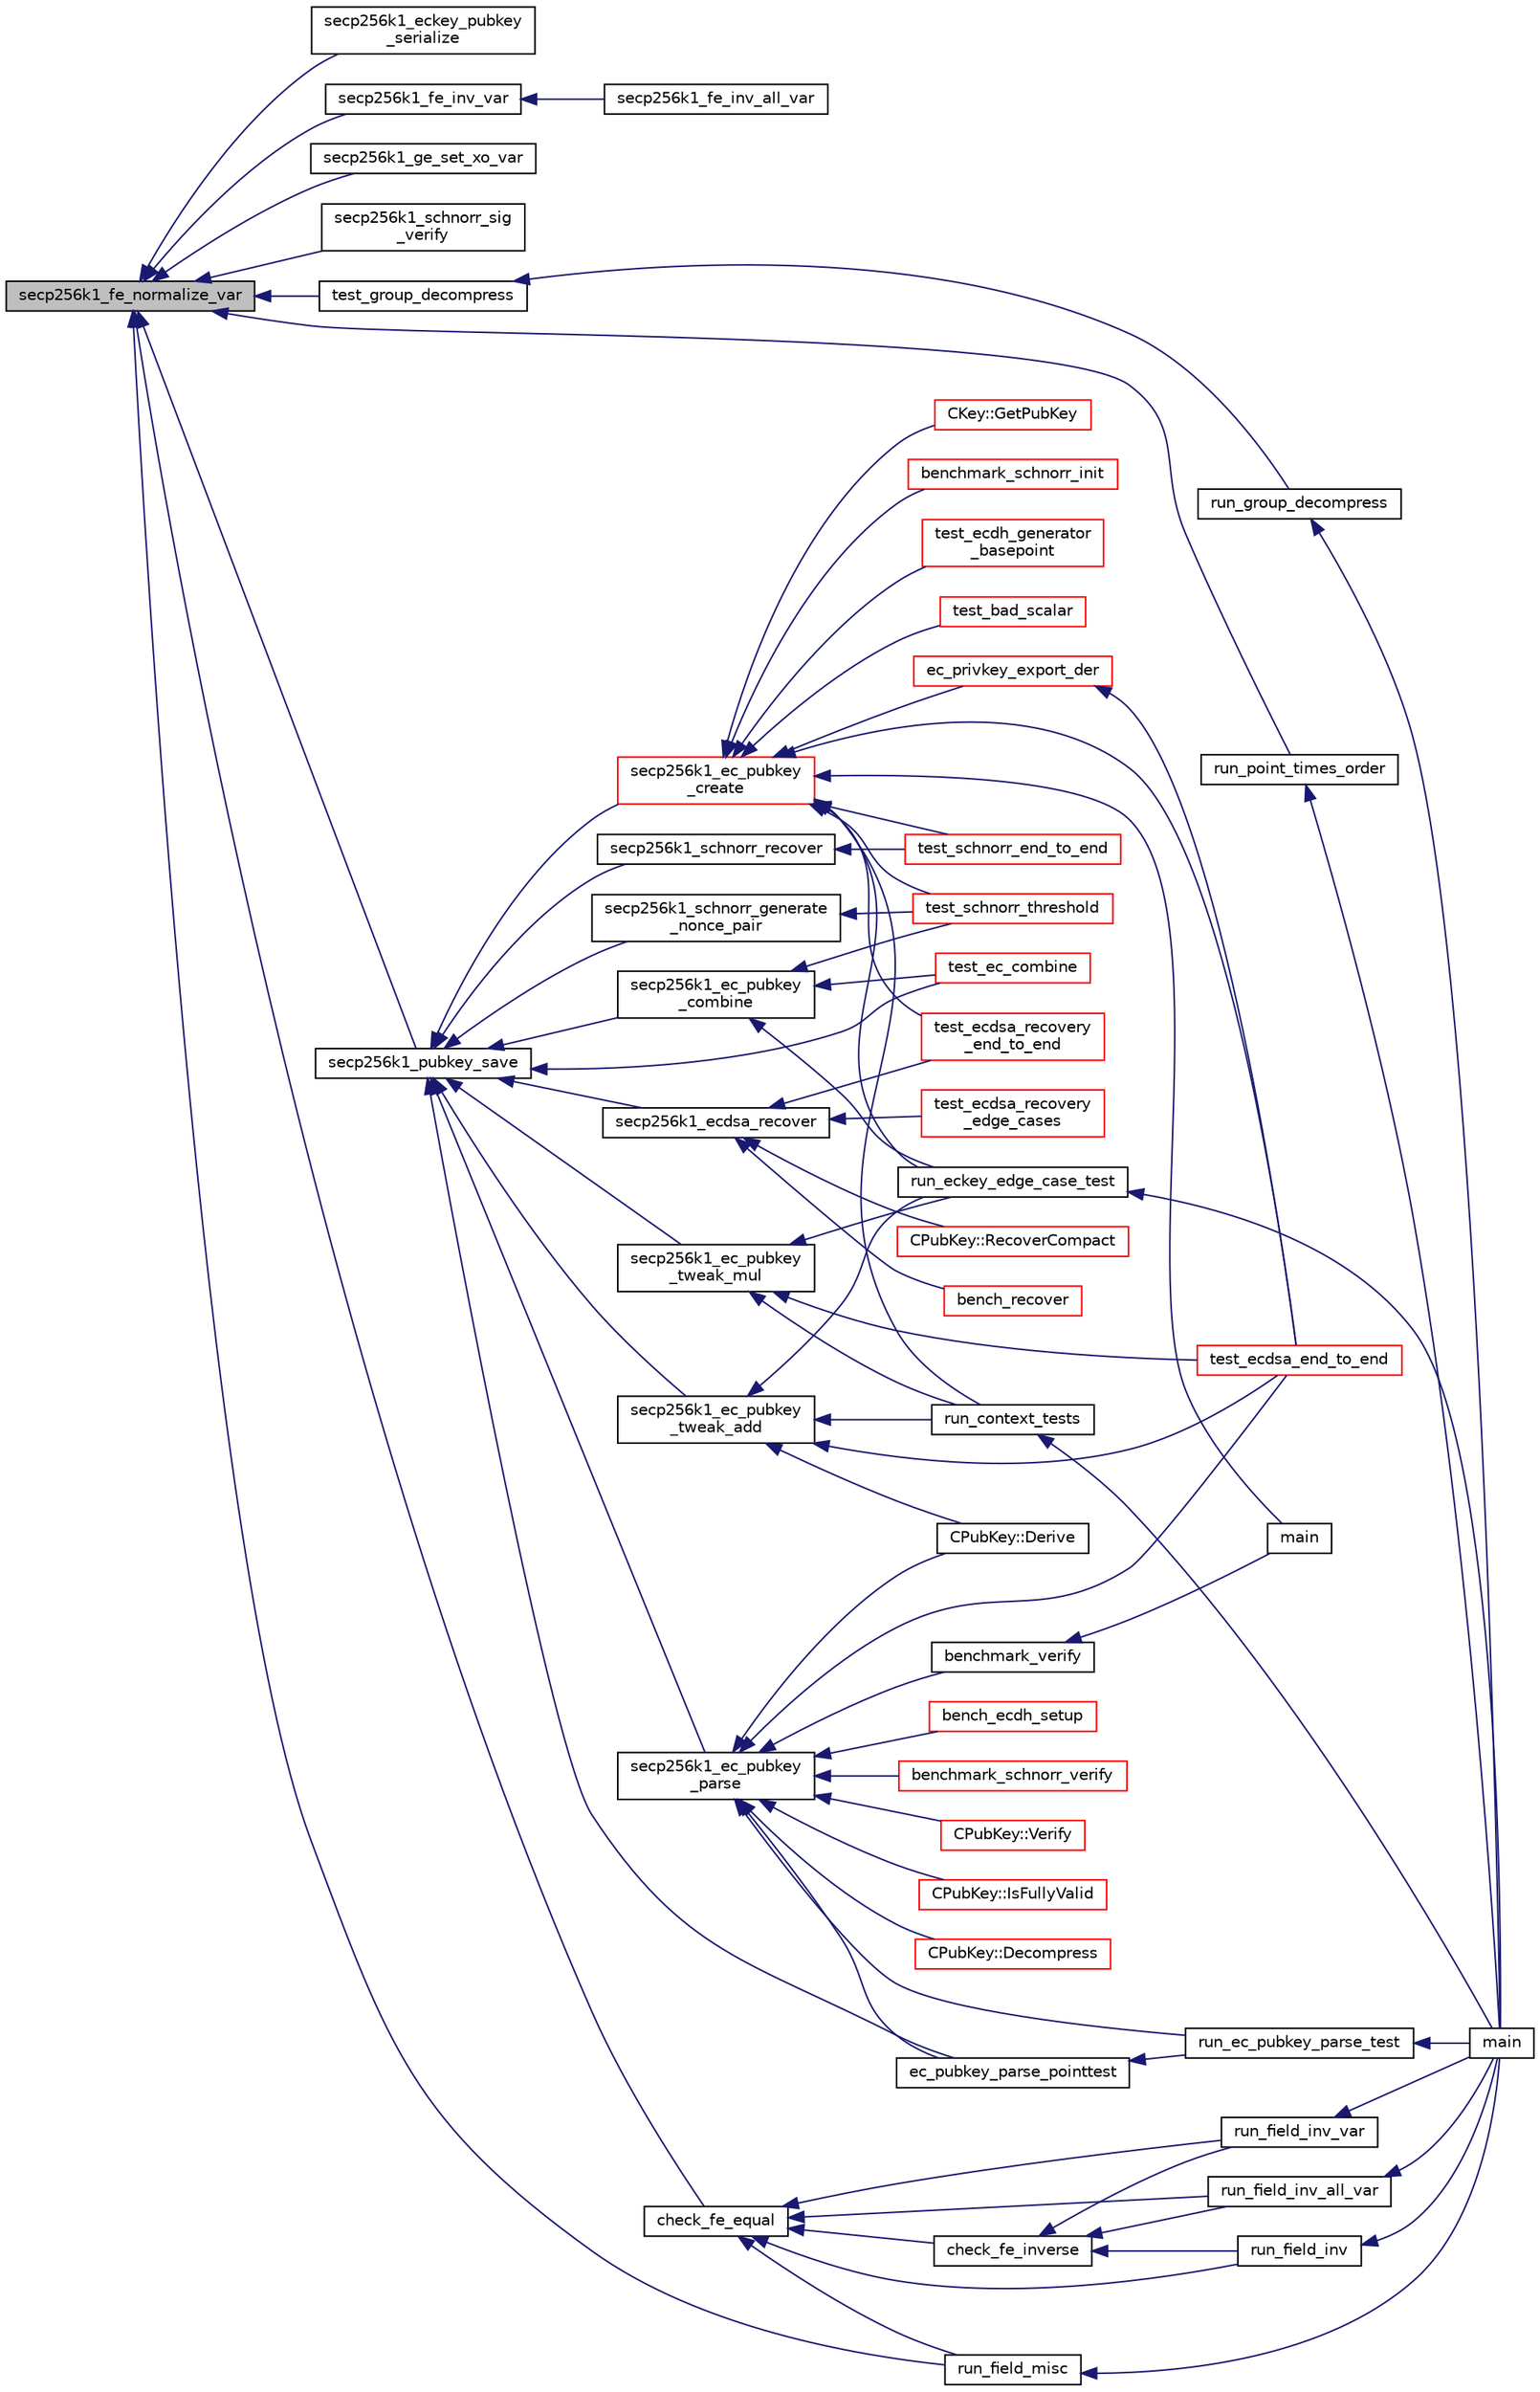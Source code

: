 digraph "secp256k1_fe_normalize_var"
{
  edge [fontname="Helvetica",fontsize="10",labelfontname="Helvetica",labelfontsize="10"];
  node [fontname="Helvetica",fontsize="10",shape=record];
  rankdir="LR";
  Node1170 [label="secp256k1_fe_normalize_var",height=0.2,width=0.4,color="black", fillcolor="grey75", style="filled", fontcolor="black"];
  Node1170 -> Node1171 [dir="back",color="midnightblue",fontsize="10",style="solid",fontname="Helvetica"];
  Node1171 [label="secp256k1_eckey_pubkey\l_serialize",height=0.2,width=0.4,color="black", fillcolor="white", style="filled",URL="$de/dd9/eckey__impl_8h.html#ae1f52342d70928f16c8e606da59e6aa6"];
  Node1170 -> Node1172 [dir="back",color="midnightblue",fontsize="10",style="solid",fontname="Helvetica"];
  Node1172 [label="secp256k1_fe_inv_var",height=0.2,width=0.4,color="black", fillcolor="white", style="filled",URL="$d7/d0b/field__impl_8h.html#a0090ecfb39b34a8965cc16ae1feca5aa"];
  Node1172 -> Node1173 [dir="back",color="midnightblue",fontsize="10",style="solid",fontname="Helvetica"];
  Node1173 [label="secp256k1_fe_inv_all_var",height=0.2,width=0.4,color="black", fillcolor="white", style="filled",URL="$d7/d0b/field__impl_8h.html#a728a757d8960973603be6f3b2aa13f4e"];
  Node1170 -> Node1174 [dir="back",color="midnightblue",fontsize="10",style="solid",fontname="Helvetica"];
  Node1174 [label="secp256k1_ge_set_xo_var",height=0.2,width=0.4,color="black", fillcolor="white", style="filled",URL="$d6/d60/group__impl_8h.html#a3c3d9154b093bb4ed48ba55e4c28a0b5"];
  Node1170 -> Node1175 [dir="back",color="midnightblue",fontsize="10",style="solid",fontname="Helvetica"];
  Node1175 [label="secp256k1_schnorr_sig\l_verify",height=0.2,width=0.4,color="black", fillcolor="white", style="filled",URL="$d9/d8b/schnorr__impl_8h.html#ad8ac32b20746524ea3b97ab609117daa"];
  Node1170 -> Node1176 [dir="back",color="midnightblue",fontsize="10",style="solid",fontname="Helvetica"];
  Node1176 [label="secp256k1_pubkey_save",height=0.2,width=0.4,color="black", fillcolor="white", style="filled",URL="$d1/d8c/secp256k1_8c.html#aa061c9c5c861017bef990e5c4653e0f4"];
  Node1176 -> Node1177 [dir="back",color="midnightblue",fontsize="10",style="solid",fontname="Helvetica"];
  Node1177 [label="secp256k1_ecdsa_recover",height=0.2,width=0.4,color="black", fillcolor="white", style="filled",URL="$d6/d5d/recovery_2main__impl_8h.html#a75f3e32e9a25eac9e8f9d3a5a8b0dc94",tooltip="Recover an ECDSA public key from a signature. "];
  Node1177 -> Node1178 [dir="back",color="midnightblue",fontsize="10",style="solid",fontname="Helvetica"];
  Node1178 [label="CPubKey::RecoverCompact",height=0.2,width=0.4,color="red", fillcolor="white", style="filled",URL="$da/d4e/class_c_pub_key.html#a169505e735a02db385486b0affeb565c"];
  Node1177 -> Node1240 [dir="back",color="midnightblue",fontsize="10",style="solid",fontname="Helvetica"];
  Node1240 [label="bench_recover",height=0.2,width=0.4,color="red", fillcolor="white", style="filled",URL="$d7/d8e/bench__recover_8c.html#a6bbc6888c36d93d55e5410b25121db10"];
  Node1177 -> Node1242 [dir="back",color="midnightblue",fontsize="10",style="solid",fontname="Helvetica"];
  Node1242 [label="test_ecdsa_recovery\l_end_to_end",height=0.2,width=0.4,color="red", fillcolor="white", style="filled",URL="$d3/d71/recovery_2tests__impl_8h.html#a70649882936497184992dfaa06b1106f"];
  Node1177 -> Node1245 [dir="back",color="midnightblue",fontsize="10",style="solid",fontname="Helvetica"];
  Node1245 [label="test_ecdsa_recovery\l_edge_cases",height=0.2,width=0.4,color="red", fillcolor="white", style="filled",URL="$d3/d71/recovery_2tests__impl_8h.html#ad6d3138600637a7c940bc40a22795e46"];
  Node1176 -> Node1246 [dir="back",color="midnightblue",fontsize="10",style="solid",fontname="Helvetica"];
  Node1246 [label="secp256k1_schnorr_recover",height=0.2,width=0.4,color="black", fillcolor="white", style="filled",URL="$d9/dab/schnorr_2main__impl_8h.html#aa4480a44de97ffc056712ea9fd9631c5",tooltip="Recover an EC public key from a Schnorr signature created using secp256k1_schnorr_sign. "];
  Node1246 -> Node1247 [dir="back",color="midnightblue",fontsize="10",style="solid",fontname="Helvetica"];
  Node1247 [label="test_schnorr_end_to_end",height=0.2,width=0.4,color="red", fillcolor="white", style="filled",URL="$d4/d1d/schnorr_2tests__impl_8h.html#a0fadfae101d2df588a044f55eafcc0e6"];
  Node1176 -> Node1249 [dir="back",color="midnightblue",fontsize="10",style="solid",fontname="Helvetica"];
  Node1249 [label="secp256k1_schnorr_generate\l_nonce_pair",height=0.2,width=0.4,color="black", fillcolor="white", style="filled",URL="$d9/dab/schnorr_2main__impl_8h.html#a67c4e4b188db3530c2e8808162f3a3c5",tooltip="Generate a nonce pair deterministically for use with secp256k1_schnorr_partial_sign. "];
  Node1249 -> Node1250 [dir="back",color="midnightblue",fontsize="10",style="solid",fontname="Helvetica"];
  Node1250 [label="test_schnorr_threshold",height=0.2,width=0.4,color="red", fillcolor="white", style="filled",URL="$d4/d1d/schnorr_2tests__impl_8h.html#a7c79e0204a103b99844bdf1b2ac4cb57"];
  Node1176 -> Node1251 [dir="back",color="midnightblue",fontsize="10",style="solid",fontname="Helvetica"];
  Node1251 [label="secp256k1_ec_pubkey\l_parse",height=0.2,width=0.4,color="black", fillcolor="white", style="filled",URL="$d1/d8c/secp256k1_8c.html#a4a359778a7faf65fba9d34db17642d20",tooltip="Parse a variable-length public key into the pubkey object. "];
  Node1251 -> Node1252 [dir="back",color="midnightblue",fontsize="10",style="solid",fontname="Helvetica"];
  Node1252 [label="CPubKey::Verify",height=0.2,width=0.4,color="red", fillcolor="white", style="filled",URL="$da/d4e/class_c_pub_key.html#a5b3fef213b227394ca9d0a1e3baa957e"];
  Node1251 -> Node1403 [dir="back",color="midnightblue",fontsize="10",style="solid",fontname="Helvetica"];
  Node1403 [label="CPubKey::IsFullyValid",height=0.2,width=0.4,color="red", fillcolor="white", style="filled",URL="$da/d4e/class_c_pub_key.html#a69d8d49962240a5696410229dd83c93e"];
  Node1251 -> Node1408 [dir="back",color="midnightblue",fontsize="10",style="solid",fontname="Helvetica"];
  Node1408 [label="CPubKey::Decompress",height=0.2,width=0.4,color="red", fillcolor="white", style="filled",URL="$da/d4e/class_c_pub_key.html#a572689418fecf47b300a11519bc3da36"];
  Node1251 -> Node1410 [dir="back",color="midnightblue",fontsize="10",style="solid",fontname="Helvetica"];
  Node1410 [label="CPubKey::Derive",height=0.2,width=0.4,color="black", fillcolor="white", style="filled",URL="$da/d4e/class_c_pub_key.html#a6e70269c1be731ace2fce8bfba9a0c36"];
  Node1251 -> Node1411 [dir="back",color="midnightblue",fontsize="10",style="solid",fontname="Helvetica"];
  Node1411 [label="bench_ecdh_setup",height=0.2,width=0.4,color="red", fillcolor="white", style="filled",URL="$da/d1c/bench__ecdh_8c.html#a2afcc388be168d338b21eb22c4991df0"];
  Node1251 -> Node1413 [dir="back",color="midnightblue",fontsize="10",style="solid",fontname="Helvetica"];
  Node1413 [label="benchmark_schnorr_verify",height=0.2,width=0.4,color="red", fillcolor="white", style="filled",URL="$d0/df4/bench__schnorr__verify_8c.html#a45550cf8aad65472340a81f6f05c6546"];
  Node1251 -> Node1415 [dir="back",color="midnightblue",fontsize="10",style="solid",fontname="Helvetica"];
  Node1415 [label="benchmark_verify",height=0.2,width=0.4,color="black", fillcolor="white", style="filled",URL="$dd/d4a/bench__verify_8c.html#aad3aa8194973c32b12fa5d7eb1b0a462"];
  Node1415 -> Node1416 [dir="back",color="midnightblue",fontsize="10",style="solid",fontname="Helvetica"];
  Node1416 [label="main",height=0.2,width=0.4,color="black", fillcolor="white", style="filled",URL="$dd/d4a/bench__verify_8c.html#a840291bc02cba5474a4cb46a9b9566fe"];
  Node1251 -> Node1417 [dir="back",color="midnightblue",fontsize="10",style="solid",fontname="Helvetica"];
  Node1417 [label="ec_pubkey_parse_pointtest",height=0.2,width=0.4,color="black", fillcolor="white", style="filled",URL="$d5/d7f/tests_8c.html#ab33610b81949f135f12a8f2aab3dc192"];
  Node1417 -> Node1418 [dir="back",color="midnightblue",fontsize="10",style="solid",fontname="Helvetica"];
  Node1418 [label="run_ec_pubkey_parse_test",height=0.2,width=0.4,color="black", fillcolor="white", style="filled",URL="$d5/d7f/tests_8c.html#a24bd2af11fcef9c3f2abb62862d6fe97"];
  Node1418 -> Node1244 [dir="back",color="midnightblue",fontsize="10",style="solid",fontname="Helvetica"];
  Node1244 [label="main",height=0.2,width=0.4,color="black", fillcolor="white", style="filled",URL="$d5/d7f/tests_8c.html#a3c04138a5bfe5d72780bb7e82a18e627"];
  Node1251 -> Node1418 [dir="back",color="midnightblue",fontsize="10",style="solid",fontname="Helvetica"];
  Node1251 -> Node1419 [dir="back",color="midnightblue",fontsize="10",style="solid",fontname="Helvetica"];
  Node1419 [label="test_ecdsa_end_to_end",height=0.2,width=0.4,color="red", fillcolor="white", style="filled",URL="$d5/d7f/tests_8c.html#a3fc9dc1908215215a68690ea1bfa8bcd"];
  Node1176 -> Node1421 [dir="back",color="midnightblue",fontsize="10",style="solid",fontname="Helvetica"];
  Node1421 [label="secp256k1_ec_pubkey\l_create",height=0.2,width=0.4,color="red", fillcolor="white", style="filled",URL="$d1/d8c/secp256k1_8c.html#ac5806cffd3278e64f863027eaa8e1284",tooltip="Compute the public key for a secret key. "];
  Node1421 -> Node1422 [dir="back",color="midnightblue",fontsize="10",style="solid",fontname="Helvetica"];
  Node1422 [label="ec_privkey_export_der",height=0.2,width=0.4,color="red", fillcolor="white", style="filled",URL="$d1/dbc/key_8cpp.html#a8cafc8a5eaf9a41f141e31d7c42ed7b9"];
  Node1422 -> Node1419 [dir="back",color="midnightblue",fontsize="10",style="solid",fontname="Helvetica"];
  Node1421 -> Node1428 [dir="back",color="midnightblue",fontsize="10",style="solid",fontname="Helvetica"];
  Node1428 [label="CKey::GetPubKey",height=0.2,width=0.4,color="red", fillcolor="white", style="filled",URL="$d2/d63/class_c_key.html#aa1085c59603a62db6ec776300f250337"];
  Node1421 -> Node1470 [dir="back",color="midnightblue",fontsize="10",style="solid",fontname="Helvetica"];
  Node1470 [label="benchmark_schnorr_init",height=0.2,width=0.4,color="red", fillcolor="white", style="filled",URL="$d0/df4/bench__schnorr__verify_8c.html#a1017a4ccacfa7f4de5828701acce8184"];
  Node1421 -> Node1416 [dir="back",color="midnightblue",fontsize="10",style="solid",fontname="Helvetica"];
  Node1421 -> Node1471 [dir="back",color="midnightblue",fontsize="10",style="solid",fontname="Helvetica"];
  Node1471 [label="test_ecdh_generator\l_basepoint",height=0.2,width=0.4,color="red", fillcolor="white", style="filled",URL="$d5/d65/ecdh_2tests__impl_8h.html#ab13157e14f777c18f14fefc834d067c5"];
  Node1421 -> Node1473 [dir="back",color="midnightblue",fontsize="10",style="solid",fontname="Helvetica"];
  Node1473 [label="test_bad_scalar",height=0.2,width=0.4,color="red", fillcolor="white", style="filled",URL="$d5/d65/ecdh_2tests__impl_8h.html#a505bff7cea922e6d8aa4f7525cfd191a"];
  Node1421 -> Node1242 [dir="back",color="midnightblue",fontsize="10",style="solid",fontname="Helvetica"];
  Node1421 -> Node1247 [dir="back",color="midnightblue",fontsize="10",style="solid",fontname="Helvetica"];
  Node1421 -> Node1250 [dir="back",color="midnightblue",fontsize="10",style="solid",fontname="Helvetica"];
  Node1421 -> Node1474 [dir="back",color="midnightblue",fontsize="10",style="solid",fontname="Helvetica"];
  Node1474 [label="run_context_tests",height=0.2,width=0.4,color="black", fillcolor="white", style="filled",URL="$d5/d7f/tests_8c.html#a2f9713526b1e988694c6e2026a6fce69"];
  Node1474 -> Node1244 [dir="back",color="midnightblue",fontsize="10",style="solid",fontname="Helvetica"];
  Node1421 -> Node1475 [dir="back",color="midnightblue",fontsize="10",style="solid",fontname="Helvetica"];
  Node1475 [label="run_eckey_edge_case_test",height=0.2,width=0.4,color="black", fillcolor="white", style="filled",URL="$d5/d7f/tests_8c.html#a32498e86a99a258f68cd4b1176f47966"];
  Node1475 -> Node1244 [dir="back",color="midnightblue",fontsize="10",style="solid",fontname="Helvetica"];
  Node1421 -> Node1419 [dir="back",color="midnightblue",fontsize="10",style="solid",fontname="Helvetica"];
  Node1176 -> Node1476 [dir="back",color="midnightblue",fontsize="10",style="solid",fontname="Helvetica"];
  Node1476 [label="secp256k1_ec_pubkey\l_tweak_add",height=0.2,width=0.4,color="black", fillcolor="white", style="filled",URL="$d1/d8c/secp256k1_8c.html#ae298cd31c7f5f3e12a1adb27c4831c68",tooltip="Tweak a public key by adding tweak times the generator to it. "];
  Node1476 -> Node1410 [dir="back",color="midnightblue",fontsize="10",style="solid",fontname="Helvetica"];
  Node1476 -> Node1474 [dir="back",color="midnightblue",fontsize="10",style="solid",fontname="Helvetica"];
  Node1476 -> Node1475 [dir="back",color="midnightblue",fontsize="10",style="solid",fontname="Helvetica"];
  Node1476 -> Node1419 [dir="back",color="midnightblue",fontsize="10",style="solid",fontname="Helvetica"];
  Node1176 -> Node1477 [dir="back",color="midnightblue",fontsize="10",style="solid",fontname="Helvetica"];
  Node1477 [label="secp256k1_ec_pubkey\l_tweak_mul",height=0.2,width=0.4,color="black", fillcolor="white", style="filled",URL="$d1/d8c/secp256k1_8c.html#a6d391761d8c1cb4875d6d0b348d31cec",tooltip="Tweak a public key by multiplying it by a tweak value. "];
  Node1477 -> Node1474 [dir="back",color="midnightblue",fontsize="10",style="solid",fontname="Helvetica"];
  Node1477 -> Node1475 [dir="back",color="midnightblue",fontsize="10",style="solid",fontname="Helvetica"];
  Node1477 -> Node1419 [dir="back",color="midnightblue",fontsize="10",style="solid",fontname="Helvetica"];
  Node1176 -> Node1478 [dir="back",color="midnightblue",fontsize="10",style="solid",fontname="Helvetica"];
  Node1478 [label="secp256k1_ec_pubkey\l_combine",height=0.2,width=0.4,color="black", fillcolor="white", style="filled",URL="$d1/d8c/secp256k1_8c.html#a92498665c38198fc1943e463c017c140",tooltip="Add a number of public keys together. "];
  Node1478 -> Node1250 [dir="back",color="midnightblue",fontsize="10",style="solid",fontname="Helvetica"];
  Node1478 -> Node1479 [dir="back",color="midnightblue",fontsize="10",style="solid",fontname="Helvetica"];
  Node1479 [label="test_ec_combine",height=0.2,width=0.4,color="red", fillcolor="white", style="filled",URL="$d5/d7f/tests_8c.html#af668387a475fa94107e316b2ddc003cf"];
  Node1478 -> Node1475 [dir="back",color="midnightblue",fontsize="10",style="solid",fontname="Helvetica"];
  Node1176 -> Node1479 [dir="back",color="midnightblue",fontsize="10",style="solid",fontname="Helvetica"];
  Node1176 -> Node1417 [dir="back",color="midnightblue",fontsize="10",style="solid",fontname="Helvetica"];
  Node1170 -> Node1481 [dir="back",color="midnightblue",fontsize="10",style="solid",fontname="Helvetica"];
  Node1481 [label="check_fe_equal",height=0.2,width=0.4,color="black", fillcolor="white", style="filled",URL="$d5/d7f/tests_8c.html#ae88750c3ab1238b2d8f8fa8a8ab67855"];
  Node1481 -> Node1482 [dir="back",color="midnightblue",fontsize="10",style="solid",fontname="Helvetica"];
  Node1482 [label="check_fe_inverse",height=0.2,width=0.4,color="black", fillcolor="white", style="filled",URL="$d5/d7f/tests_8c.html#a9fe4a53634c0f9e17b1f74e55ea8de99"];
  Node1482 -> Node1483 [dir="back",color="midnightblue",fontsize="10",style="solid",fontname="Helvetica"];
  Node1483 [label="run_field_inv",height=0.2,width=0.4,color="black", fillcolor="white", style="filled",URL="$d5/d7f/tests_8c.html#ad636c10e982fafdb8f6ddeb3d1424b2d"];
  Node1483 -> Node1244 [dir="back",color="midnightblue",fontsize="10",style="solid",fontname="Helvetica"];
  Node1482 -> Node1484 [dir="back",color="midnightblue",fontsize="10",style="solid",fontname="Helvetica"];
  Node1484 [label="run_field_inv_var",height=0.2,width=0.4,color="black", fillcolor="white", style="filled",URL="$d5/d7f/tests_8c.html#ad83214628412557c86e3c1d01270c83a"];
  Node1484 -> Node1244 [dir="back",color="midnightblue",fontsize="10",style="solid",fontname="Helvetica"];
  Node1482 -> Node1485 [dir="back",color="midnightblue",fontsize="10",style="solid",fontname="Helvetica"];
  Node1485 [label="run_field_inv_all_var",height=0.2,width=0.4,color="black", fillcolor="white", style="filled",URL="$d5/d7f/tests_8c.html#afb738ef4c7077ce703c56beefcb29653"];
  Node1485 -> Node1244 [dir="back",color="midnightblue",fontsize="10",style="solid",fontname="Helvetica"];
  Node1481 -> Node1486 [dir="back",color="midnightblue",fontsize="10",style="solid",fontname="Helvetica"];
  Node1486 [label="run_field_misc",height=0.2,width=0.4,color="black", fillcolor="white", style="filled",URL="$d5/d7f/tests_8c.html#a407b4cff8cbc365e753f2a1d70b45f81"];
  Node1486 -> Node1244 [dir="back",color="midnightblue",fontsize="10",style="solid",fontname="Helvetica"];
  Node1481 -> Node1483 [dir="back",color="midnightblue",fontsize="10",style="solid",fontname="Helvetica"];
  Node1481 -> Node1484 [dir="back",color="midnightblue",fontsize="10",style="solid",fontname="Helvetica"];
  Node1481 -> Node1485 [dir="back",color="midnightblue",fontsize="10",style="solid",fontname="Helvetica"];
  Node1170 -> Node1486 [dir="back",color="midnightblue",fontsize="10",style="solid",fontname="Helvetica"];
  Node1170 -> Node1487 [dir="back",color="midnightblue",fontsize="10",style="solid",fontname="Helvetica"];
  Node1487 [label="test_group_decompress",height=0.2,width=0.4,color="black", fillcolor="white", style="filled",URL="$d5/d7f/tests_8c.html#abf8379c326274c3162ebb26491a31611"];
  Node1487 -> Node1488 [dir="back",color="midnightblue",fontsize="10",style="solid",fontname="Helvetica"];
  Node1488 [label="run_group_decompress",height=0.2,width=0.4,color="black", fillcolor="white", style="filled",URL="$d5/d7f/tests_8c.html#a03817b02604d9e2c9b5f049fc01d4a99"];
  Node1488 -> Node1244 [dir="back",color="midnightblue",fontsize="10",style="solid",fontname="Helvetica"];
  Node1170 -> Node1489 [dir="back",color="midnightblue",fontsize="10",style="solid",fontname="Helvetica"];
  Node1489 [label="run_point_times_order",height=0.2,width=0.4,color="black", fillcolor="white", style="filled",URL="$d5/d7f/tests_8c.html#accc1ed100e6e73e61ce30e82cf4f0bbb"];
  Node1489 -> Node1244 [dir="back",color="midnightblue",fontsize="10",style="solid",fontname="Helvetica"];
}

